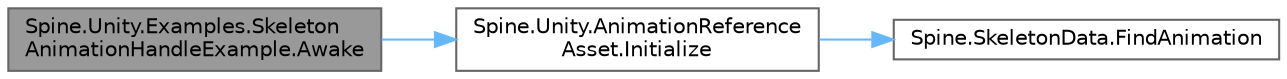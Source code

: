 digraph "Spine.Unity.Examples.SkeletonAnimationHandleExample.Awake"
{
 // LATEX_PDF_SIZE
  bgcolor="transparent";
  edge [fontname=Helvetica,fontsize=10,labelfontname=Helvetica,labelfontsize=10];
  node [fontname=Helvetica,fontsize=10,shape=box,height=0.2,width=0.4];
  rankdir="LR";
  Node1 [id="Node000001",label="Spine.Unity.Examples.Skeleton\lAnimationHandleExample.Awake",height=0.2,width=0.4,color="gray40", fillcolor="grey60", style="filled", fontcolor="black",tooltip=" "];
  Node1 -> Node2 [id="edge1_Node000001_Node000002",color="steelblue1",style="solid",tooltip=" "];
  Node2 [id="Node000002",label="Spine.Unity.AnimationReference\lAsset.Initialize",height=0.2,width=0.4,color="grey40", fillcolor="white", style="filled",URL="$class_spine_1_1_unity_1_1_animation_reference_asset.html#ae70321ed60d8378275e540088f06a5c6",tooltip=" "];
  Node2 -> Node3 [id="edge2_Node000002_Node000003",color="steelblue1",style="solid",tooltip=" "];
  Node3 [id="Node000003",label="Spine.SkeletonData.FindAnimation",height=0.2,width=0.4,color="grey40", fillcolor="white", style="filled",URL="$class_spine_1_1_skeleton_data.html#a16a1061325d5653eb3632fe5bf12d4ef",tooltip="May be null."];
}
